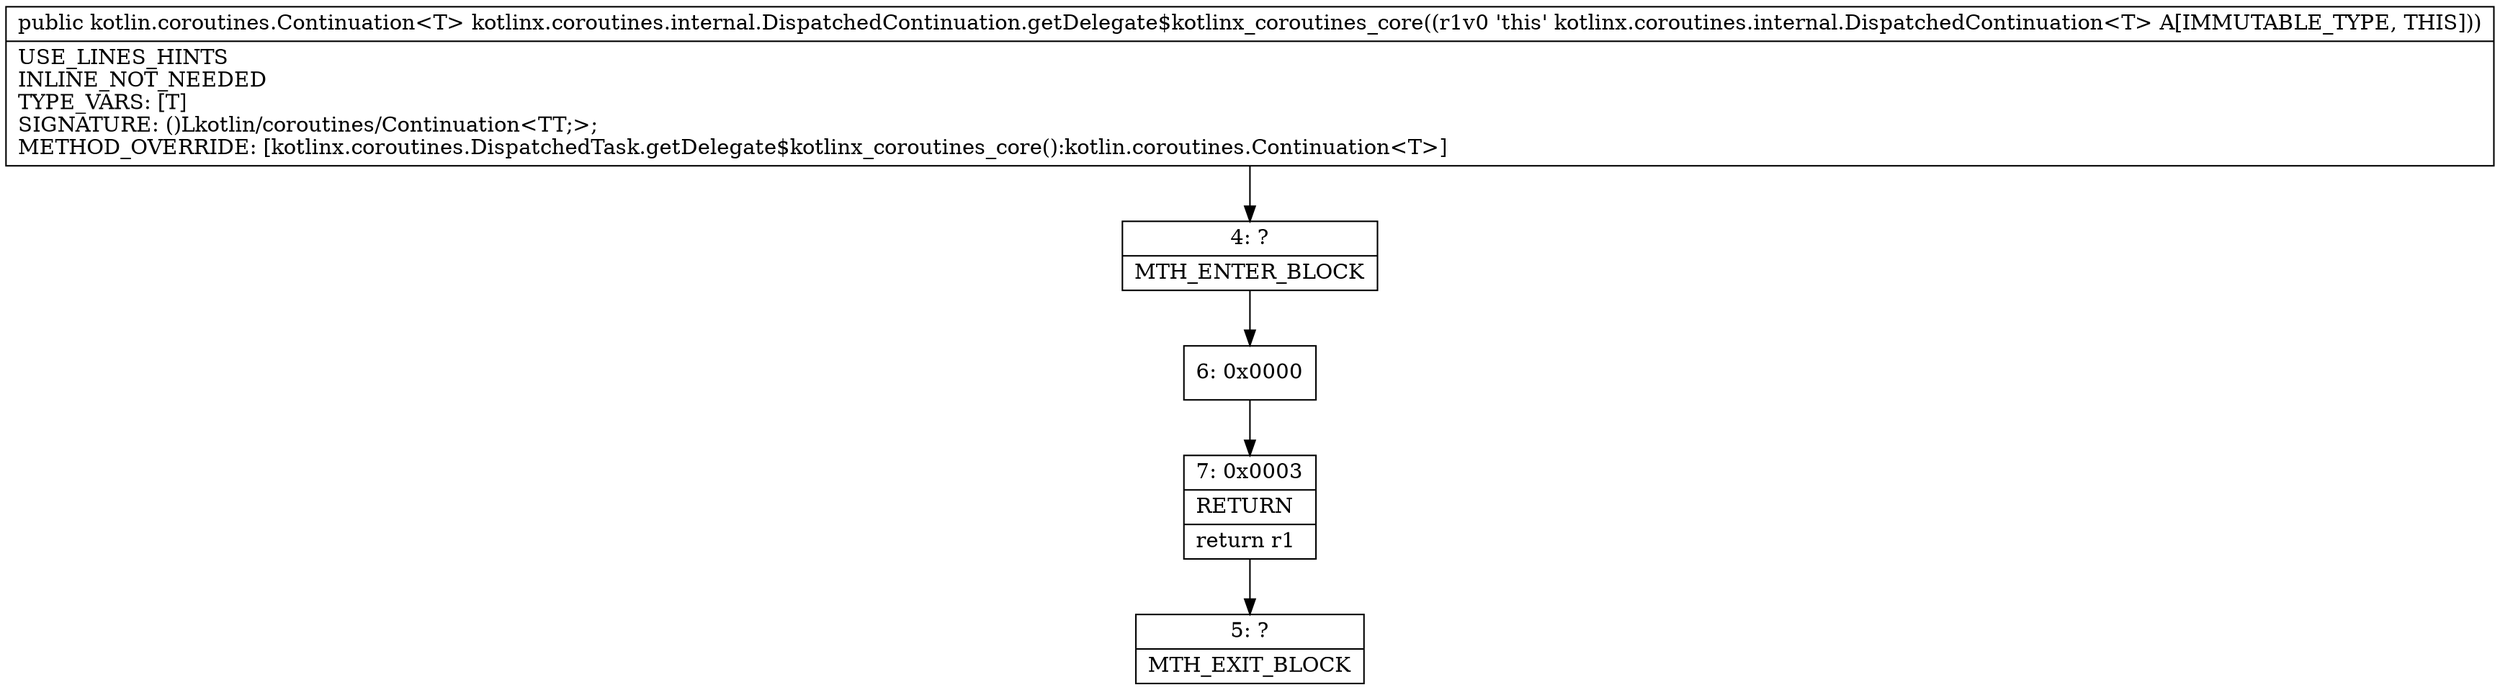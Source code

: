 digraph "CFG forkotlinx.coroutines.internal.DispatchedContinuation.getDelegate$kotlinx_coroutines_core()Lkotlin\/coroutines\/Continuation;" {
Node_4 [shape=record,label="{4\:\ ?|MTH_ENTER_BLOCK\l}"];
Node_6 [shape=record,label="{6\:\ 0x0000}"];
Node_7 [shape=record,label="{7\:\ 0x0003|RETURN\l|return r1\l}"];
Node_5 [shape=record,label="{5\:\ ?|MTH_EXIT_BLOCK\l}"];
MethodNode[shape=record,label="{public kotlin.coroutines.Continuation\<T\> kotlinx.coroutines.internal.DispatchedContinuation.getDelegate$kotlinx_coroutines_core((r1v0 'this' kotlinx.coroutines.internal.DispatchedContinuation\<T\> A[IMMUTABLE_TYPE, THIS]))  | USE_LINES_HINTS\lINLINE_NOT_NEEDED\lTYPE_VARS: [T]\lSIGNATURE: ()Lkotlin\/coroutines\/Continuation\<TT;\>;\lMETHOD_OVERRIDE: [kotlinx.coroutines.DispatchedTask.getDelegate$kotlinx_coroutines_core():kotlin.coroutines.Continuation\<T\>]\l}"];
MethodNode -> Node_4;Node_4 -> Node_6;
Node_6 -> Node_7;
Node_7 -> Node_5;
}

